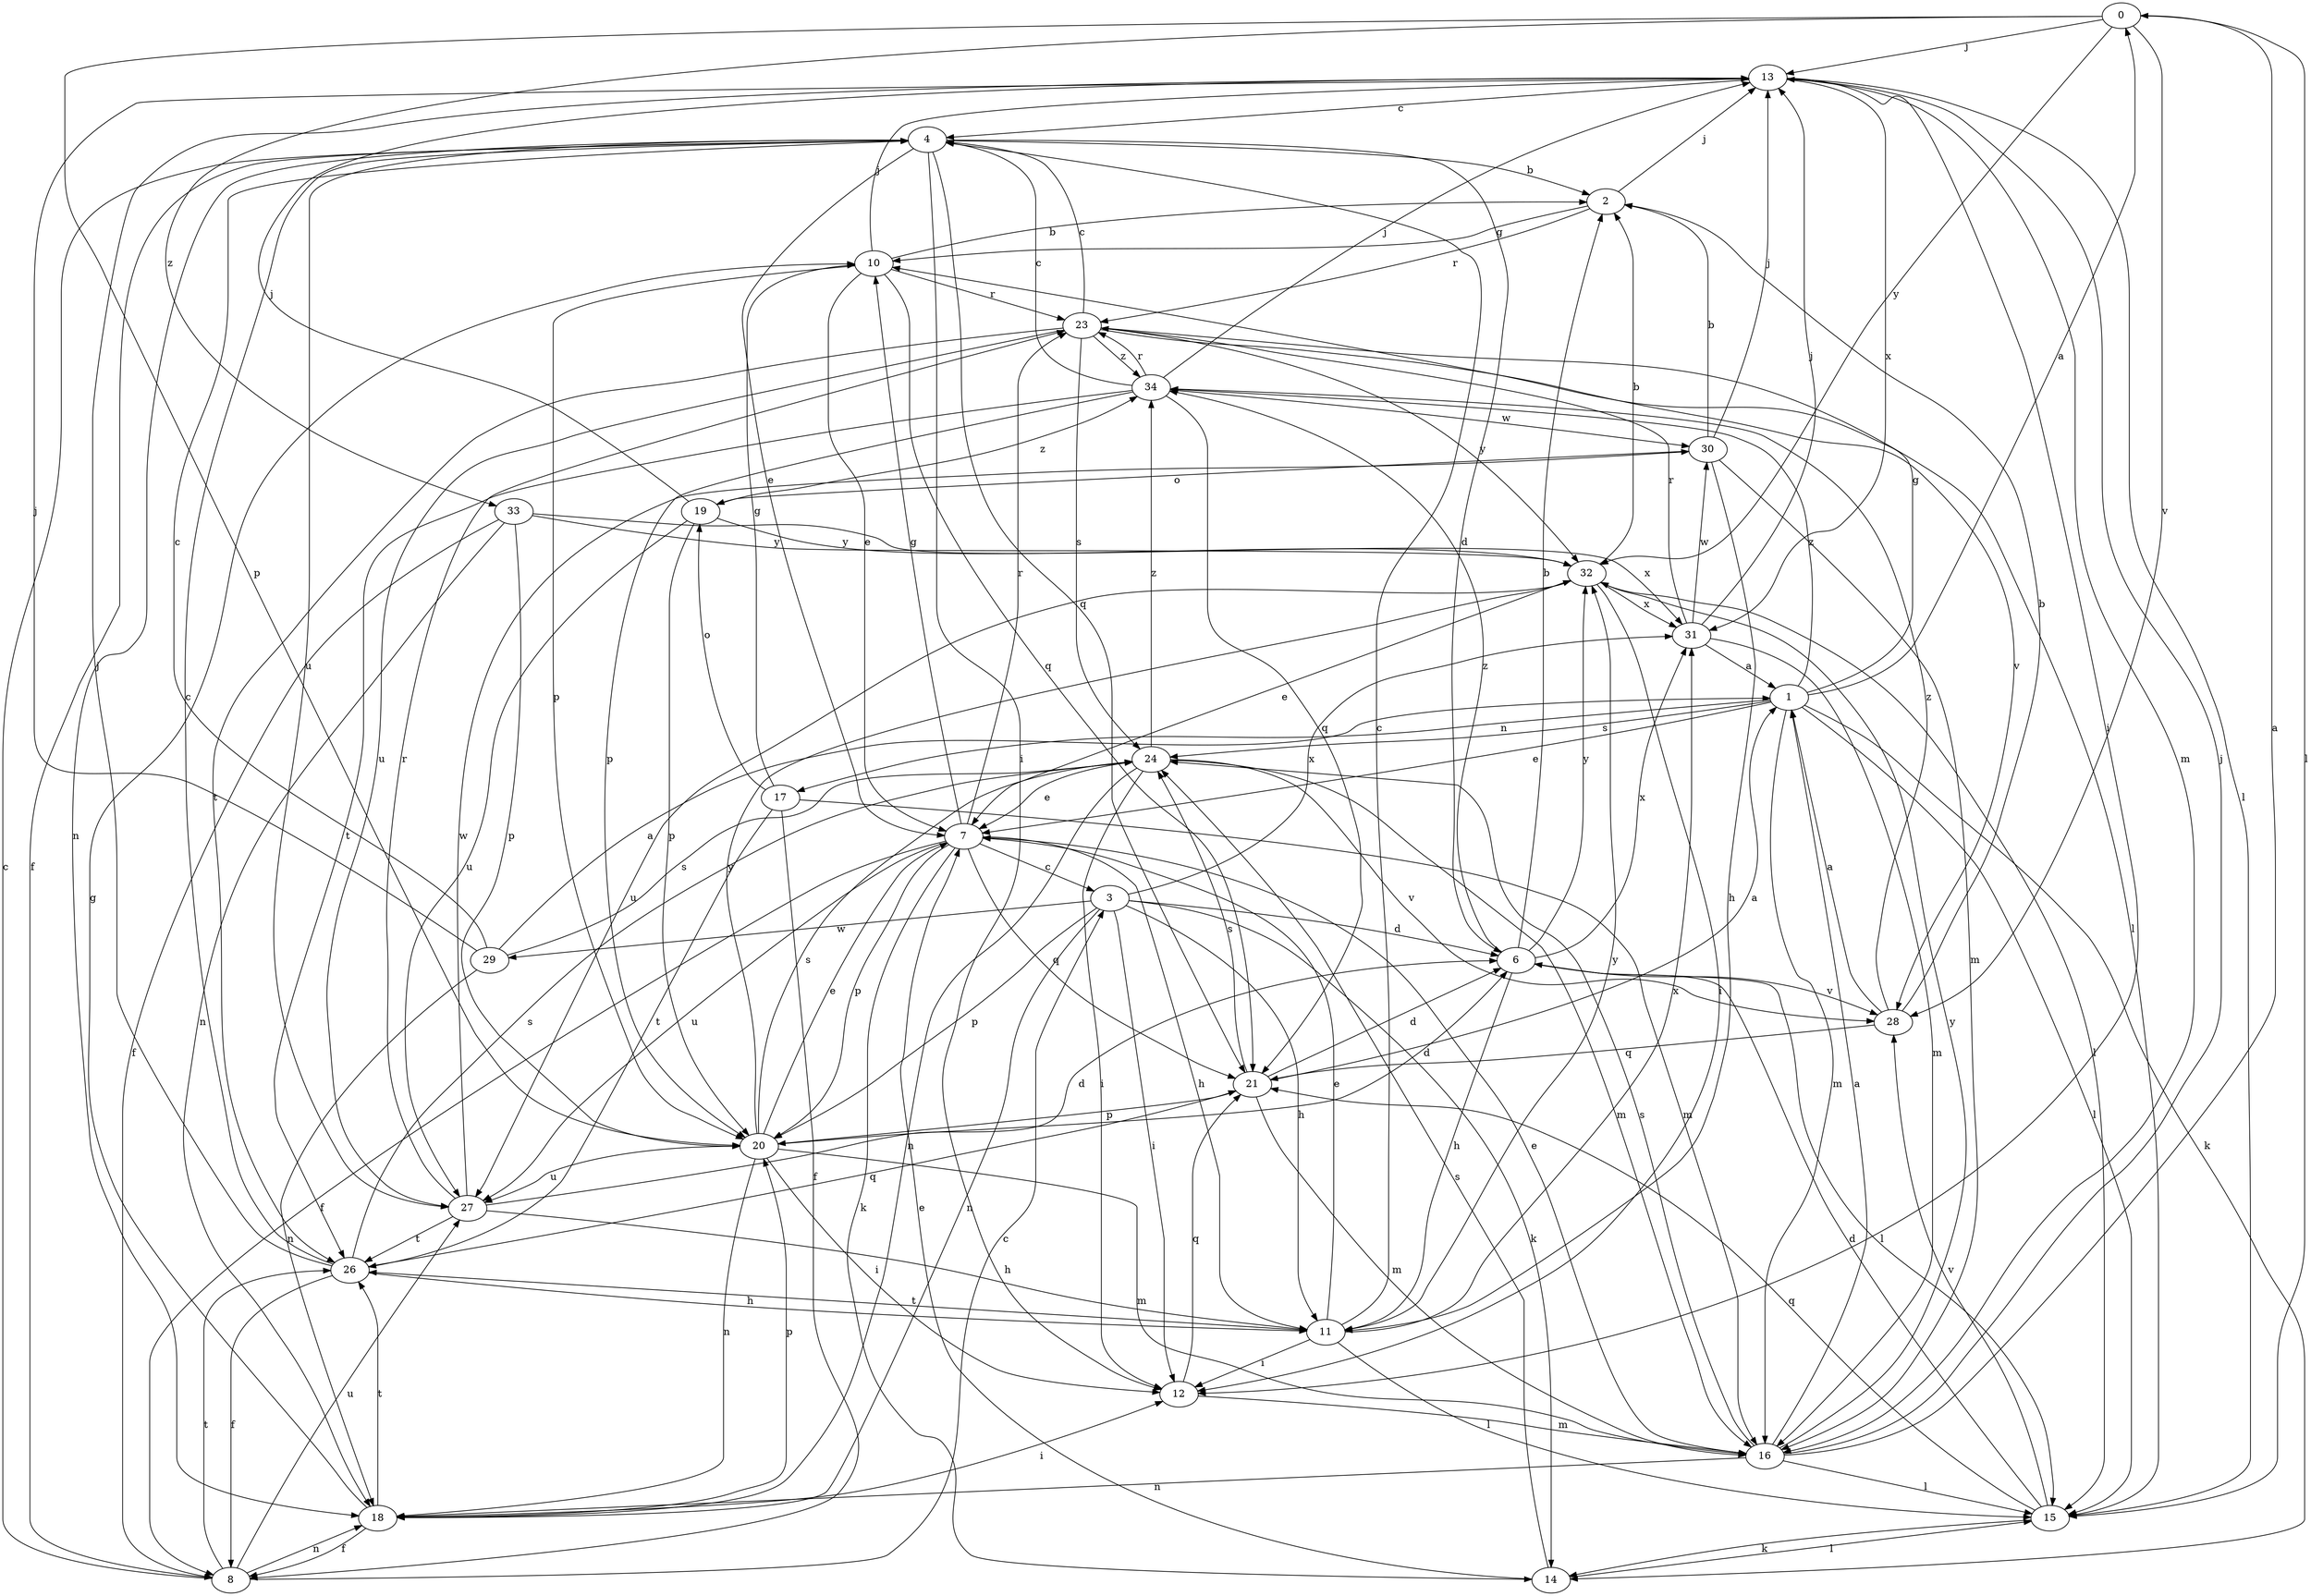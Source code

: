 strict digraph  {
0;
1;
2;
3;
4;
6;
7;
8;
10;
11;
12;
13;
14;
15;
16;
17;
18;
19;
20;
21;
23;
24;
26;
27;
28;
29;
30;
31;
32;
33;
34;
0 -> 13  [label=j];
0 -> 15  [label=l];
0 -> 20  [label=p];
0 -> 28  [label=v];
0 -> 32  [label=y];
0 -> 33  [label=z];
1 -> 0  [label=a];
1 -> 7  [label=e];
1 -> 10  [label=g];
1 -> 14  [label=k];
1 -> 15  [label=l];
1 -> 16  [label=m];
1 -> 17  [label=n];
1 -> 24  [label=s];
1 -> 34  [label=z];
2 -> 10  [label=g];
2 -> 13  [label=j];
2 -> 23  [label=r];
3 -> 6  [label=d];
3 -> 11  [label=h];
3 -> 12  [label=i];
3 -> 14  [label=k];
3 -> 18  [label=n];
3 -> 20  [label=p];
3 -> 29  [label=w];
3 -> 31  [label=x];
4 -> 2  [label=b];
4 -> 6  [label=d];
4 -> 7  [label=e];
4 -> 8  [label=f];
4 -> 12  [label=i];
4 -> 18  [label=n];
4 -> 21  [label=q];
4 -> 27  [label=u];
6 -> 2  [label=b];
6 -> 11  [label=h];
6 -> 15  [label=l];
6 -> 28  [label=v];
6 -> 31  [label=x];
6 -> 32  [label=y];
6 -> 34  [label=z];
7 -> 3  [label=c];
7 -> 8  [label=f];
7 -> 10  [label=g];
7 -> 11  [label=h];
7 -> 14  [label=k];
7 -> 20  [label=p];
7 -> 21  [label=q];
7 -> 23  [label=r];
7 -> 27  [label=u];
8 -> 3  [label=c];
8 -> 4  [label=c];
8 -> 18  [label=n];
8 -> 26  [label=t];
8 -> 27  [label=u];
10 -> 2  [label=b];
10 -> 7  [label=e];
10 -> 13  [label=j];
10 -> 20  [label=p];
10 -> 21  [label=q];
10 -> 23  [label=r];
11 -> 4  [label=c];
11 -> 7  [label=e];
11 -> 12  [label=i];
11 -> 15  [label=l];
11 -> 26  [label=t];
11 -> 31  [label=x];
11 -> 32  [label=y];
12 -> 16  [label=m];
12 -> 21  [label=q];
13 -> 4  [label=c];
13 -> 12  [label=i];
13 -> 15  [label=l];
13 -> 16  [label=m];
13 -> 31  [label=x];
14 -> 7  [label=e];
14 -> 15  [label=l];
14 -> 24  [label=s];
15 -> 6  [label=d];
15 -> 14  [label=k];
15 -> 21  [label=q];
15 -> 28  [label=v];
16 -> 0  [label=a];
16 -> 1  [label=a];
16 -> 7  [label=e];
16 -> 13  [label=j];
16 -> 15  [label=l];
16 -> 18  [label=n];
16 -> 24  [label=s];
16 -> 32  [label=y];
17 -> 8  [label=f];
17 -> 10  [label=g];
17 -> 16  [label=m];
17 -> 19  [label=o];
17 -> 26  [label=t];
18 -> 8  [label=f];
18 -> 10  [label=g];
18 -> 12  [label=i];
18 -> 20  [label=p];
18 -> 26  [label=t];
19 -> 13  [label=j];
19 -> 20  [label=p];
19 -> 27  [label=u];
19 -> 32  [label=y];
19 -> 34  [label=z];
20 -> 6  [label=d];
20 -> 7  [label=e];
20 -> 12  [label=i];
20 -> 16  [label=m];
20 -> 18  [label=n];
20 -> 24  [label=s];
20 -> 27  [label=u];
20 -> 32  [label=y];
21 -> 1  [label=a];
21 -> 6  [label=d];
21 -> 16  [label=m];
21 -> 20  [label=p];
21 -> 24  [label=s];
23 -> 4  [label=c];
23 -> 15  [label=l];
23 -> 24  [label=s];
23 -> 26  [label=t];
23 -> 27  [label=u];
23 -> 28  [label=v];
23 -> 32  [label=y];
23 -> 34  [label=z];
24 -> 7  [label=e];
24 -> 12  [label=i];
24 -> 16  [label=m];
24 -> 18  [label=n];
24 -> 28  [label=v];
24 -> 34  [label=z];
26 -> 4  [label=c];
26 -> 8  [label=f];
26 -> 11  [label=h];
26 -> 13  [label=j];
26 -> 21  [label=q];
26 -> 24  [label=s];
27 -> 6  [label=d];
27 -> 11  [label=h];
27 -> 23  [label=r];
27 -> 26  [label=t];
27 -> 30  [label=w];
28 -> 1  [label=a];
28 -> 2  [label=b];
28 -> 21  [label=q];
28 -> 34  [label=z];
29 -> 1  [label=a];
29 -> 4  [label=c];
29 -> 13  [label=j];
29 -> 18  [label=n];
29 -> 24  [label=s];
30 -> 2  [label=b];
30 -> 11  [label=h];
30 -> 13  [label=j];
30 -> 16  [label=m];
30 -> 19  [label=o];
31 -> 1  [label=a];
31 -> 13  [label=j];
31 -> 16  [label=m];
31 -> 23  [label=r];
31 -> 30  [label=w];
32 -> 2  [label=b];
32 -> 7  [label=e];
32 -> 12  [label=i];
32 -> 15  [label=l];
32 -> 27  [label=u];
32 -> 31  [label=x];
33 -> 8  [label=f];
33 -> 18  [label=n];
33 -> 20  [label=p];
33 -> 31  [label=x];
33 -> 32  [label=y];
34 -> 4  [label=c];
34 -> 13  [label=j];
34 -> 20  [label=p];
34 -> 21  [label=q];
34 -> 23  [label=r];
34 -> 26  [label=t];
34 -> 30  [label=w];
}
